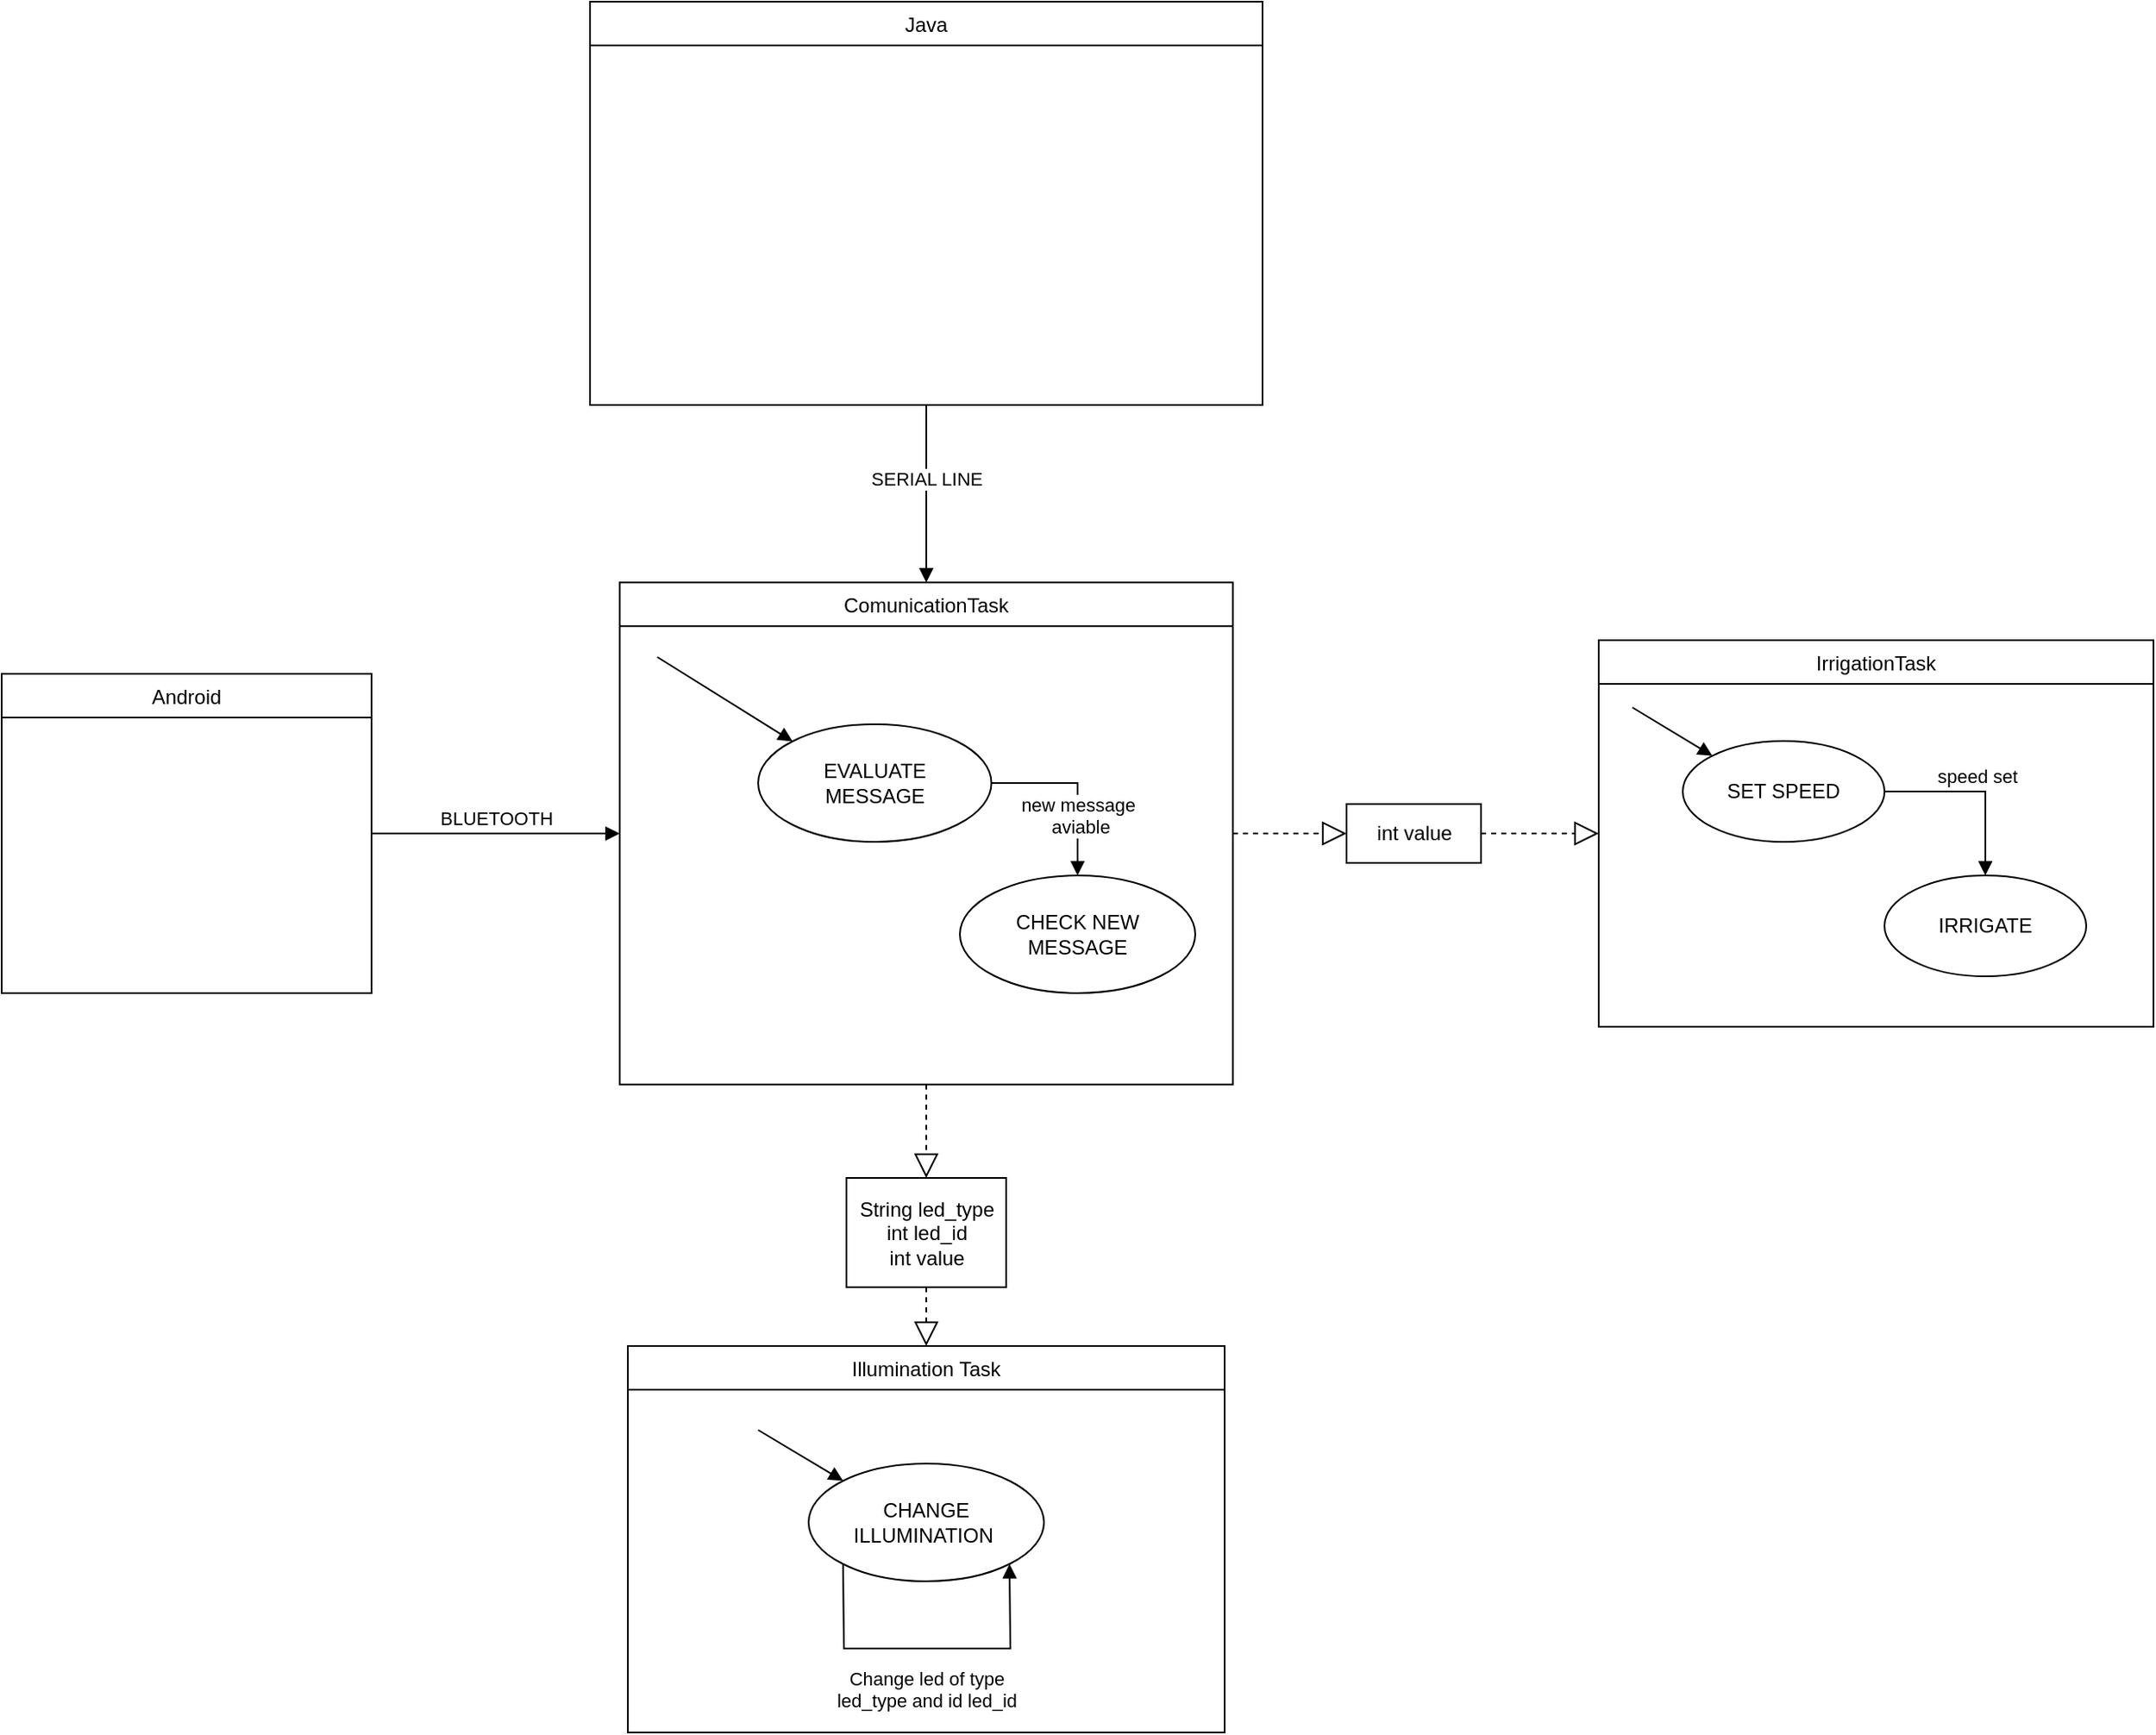 <mxfile version="20.0.3" type="device"><diagram id="joUdxPevFqIp-sAcL-EV" name="Page-1"><mxGraphModel dx="1571" dy="1562" grid="1" gridSize="10" guides="1" tooltips="1" connect="1" arrows="1" fold="1" page="1" pageScale="1" pageWidth="827" pageHeight="1169" math="0" shadow="0"><root><mxCell id="0"/><mxCell id="1" parent="0"/><mxCell id="IvmoE2iDELgyJm7DT5p0-1" value="Java" style="swimlane;fontStyle=0;childLayout=stackLayout;horizontal=1;startSize=26;fillColor=none;horizontalStack=0;resizeParent=1;resizeParentMax=0;resizeLast=0;collapsible=1;marginBottom=0;" parent="1" vertex="1"><mxGeometry x="-40" y="-100" width="400" height="240" as="geometry"/></mxCell><mxCell id="IvmoE2iDELgyJm7DT5p0-7" value="IrrigationTask" style="swimlane;fontStyle=0;childLayout=stackLayout;horizontal=1;startSize=26;fillColor=none;horizontalStack=0;resizeParent=1;resizeParentMax=0;resizeLast=0;collapsible=1;marginBottom=0;" parent="1" vertex="1"><mxGeometry x="560" y="280" width="330" height="230" as="geometry"/></mxCell><mxCell id="IvmoE2iDELgyJm7DT5p0-15" value="Illumination Task" style="swimlane;fontStyle=0;childLayout=stackLayout;horizontal=1;startSize=26;fillColor=none;horizontalStack=0;resizeParent=1;resizeParentMax=0;resizeLast=0;collapsible=1;marginBottom=0;" parent="1" vertex="1"><mxGeometry x="-17.5" y="700" width="355" height="230" as="geometry"/></mxCell><mxCell id="IvmoE2iDELgyJm7DT5p0-21" value="BLUETOOTH" style="html=1;verticalAlign=bottom;endArrow=block;rounded=0;entryX=0;entryY=0.5;entryDx=0;entryDy=0;exitX=1;exitY=0.5;exitDx=0;exitDy=0;" parent="1" target="NhZpTXmG5CF4ZKcqlqdX-5" edge="1" source="NhZpTXmG5CF4ZKcqlqdX-1"><mxGeometry width="80" relative="1" as="geometry"><mxPoint x="120" y="330" as="sourcePoint"/><mxPoint x="90" y="485" as="targetPoint"/><mxPoint as="offset"/></mxGeometry></mxCell><mxCell id="NhZpTXmG5CF4ZKcqlqdX-1" value="Android" style="swimlane;fontStyle=0;childLayout=stackLayout;horizontal=1;startSize=26;fillColor=none;horizontalStack=0;resizeParent=1;resizeParentMax=0;resizeLast=0;collapsible=1;marginBottom=0;" vertex="1" parent="1"><mxGeometry x="-390" y="300.01" width="220" height="190" as="geometry"/></mxCell><mxCell id="NhZpTXmG5CF4ZKcqlqdX-5" value="ComunicationTask" style="swimlane;fontStyle=0;childLayout=stackLayout;horizontal=1;startSize=26;fillColor=none;horizontalStack=0;resizeParent=1;resizeParentMax=0;resizeLast=0;collapsible=1;marginBottom=0;" vertex="1" parent="1"><mxGeometry x="-22.34" y="245.63" width="364.69" height="298.75" as="geometry"/></mxCell><mxCell id="NhZpTXmG5CF4ZKcqlqdX-9" value="SERIAL LINE" style="html=1;verticalAlign=bottom;endArrow=block;rounded=0;exitX=0.5;exitY=1;exitDx=0;exitDy=0;entryX=0.5;entryY=0;entryDx=0;entryDy=0;" edge="1" parent="1" source="IvmoE2iDELgyJm7DT5p0-1" target="NhZpTXmG5CF4ZKcqlqdX-5"><mxGeometry width="80" relative="1" as="geometry"><mxPoint x="180" y="290" as="sourcePoint"/><mxPoint x="260" y="290" as="targetPoint"/></mxGeometry></mxCell><mxCell id="NhZpTXmG5CF4ZKcqlqdX-13" value="CHECK NEW &lt;br&gt;MESSAGE" style="ellipse;whiteSpace=wrap;html=1;fillColor=none;" vertex="1" parent="1"><mxGeometry x="180" y="420" width="140" height="70" as="geometry"/></mxCell><mxCell id="NhZpTXmG5CF4ZKcqlqdX-14" value="EVALUATE&lt;br&gt;MESSAGE" style="ellipse;whiteSpace=wrap;html=1;fillColor=none;" vertex="1" parent="1"><mxGeometry x="60" y="330" width="138.75" height="70" as="geometry"/></mxCell><mxCell id="NhZpTXmG5CF4ZKcqlqdX-18" value="new message&lt;br&gt;&amp;nbsp;aviable" style="html=1;verticalAlign=bottom;endArrow=block;rounded=0;exitX=1;exitY=0.5;exitDx=0;exitDy=0;entryX=0.5;entryY=0;entryDx=0;entryDy=0;" edge="1" parent="1" source="NhZpTXmG5CF4ZKcqlqdX-14" target="NhZpTXmG5CF4ZKcqlqdX-13"><mxGeometry x="0.624" width="80" relative="1" as="geometry"><mxPoint x="60" y="450" as="sourcePoint"/><mxPoint x="140" y="450" as="targetPoint"/><Array as="points"><mxPoint x="250" y="365"/></Array><mxPoint as="offset"/></mxGeometry></mxCell><mxCell id="NhZpTXmG5CF4ZKcqlqdX-19" value="" style="html=1;verticalAlign=bottom;endArrow=block;rounded=0;entryX=0;entryY=0;entryDx=0;entryDy=0;" edge="1" parent="1" target="NhZpTXmG5CF4ZKcqlqdX-14"><mxGeometry x="0.185" y="23" width="80" relative="1" as="geometry"><mxPoint y="290" as="sourcePoint"/><mxPoint x="140" y="430" as="targetPoint"/><mxPoint as="offset"/></mxGeometry></mxCell><mxCell id="NhZpTXmG5CF4ZKcqlqdX-21" value="int value" style="html=1;fillColor=none;" vertex="1" parent="1"><mxGeometry x="410" y="377.5" width="80" height="35" as="geometry"/></mxCell><mxCell id="NhZpTXmG5CF4ZKcqlqdX-22" value="" style="endArrow=block;dashed=1;endFill=0;endSize=12;html=1;rounded=0;exitX=1;exitY=0.5;exitDx=0;exitDy=0;entryX=0;entryY=0.5;entryDx=0;entryDy=0;" edge="1" parent="1" source="NhZpTXmG5CF4ZKcqlqdX-5" target="NhZpTXmG5CF4ZKcqlqdX-21"><mxGeometry width="160" relative="1" as="geometry"><mxPoint x="440" y="430" as="sourcePoint"/><mxPoint x="600" y="430" as="targetPoint"/></mxGeometry></mxCell><mxCell id="NhZpTXmG5CF4ZKcqlqdX-23" value="" style="endArrow=block;dashed=1;endFill=0;endSize=12;html=1;rounded=0;exitX=1;exitY=0.5;exitDx=0;exitDy=0;entryX=0;entryY=0.5;entryDx=0;entryDy=0;" edge="1" parent="1" source="NhZpTXmG5CF4ZKcqlqdX-21" target="IvmoE2iDELgyJm7DT5p0-7"><mxGeometry width="160" relative="1" as="geometry"><mxPoint x="440" y="430" as="sourcePoint"/><mxPoint x="540" y="395" as="targetPoint"/></mxGeometry></mxCell><mxCell id="NhZpTXmG5CF4ZKcqlqdX-24" value="" style="endArrow=block;dashed=1;endFill=0;endSize=12;html=1;rounded=0;exitX=0.5;exitY=1;exitDx=0;exitDy=0;entryX=0.5;entryY=0;entryDx=0;entryDy=0;" edge="1" parent="1" source="NhZpTXmG5CF4ZKcqlqdX-5" target="NhZpTXmG5CF4ZKcqlqdX-25"><mxGeometry width="160" relative="1" as="geometry"><mxPoint x="320" y="520" as="sourcePoint"/><mxPoint x="160" y="600" as="targetPoint"/></mxGeometry></mxCell><mxCell id="NhZpTXmG5CF4ZKcqlqdX-25" value="String led_type&lt;br&gt;int led_id&lt;br&gt;int value" style="html=1;fillColor=none;" vertex="1" parent="1"><mxGeometry x="112.51" y="600" width="94.99" height="65" as="geometry"/></mxCell><mxCell id="NhZpTXmG5CF4ZKcqlqdX-26" value="" style="endArrow=block;dashed=1;endFill=0;endSize=12;html=1;rounded=0;exitX=0.5;exitY=1;exitDx=0;exitDy=0;entryX=0.5;entryY=0;entryDx=0;entryDy=0;" edge="1" parent="1" source="NhZpTXmG5CF4ZKcqlqdX-25" target="IvmoE2iDELgyJm7DT5p0-15"><mxGeometry width="160" relative="1" as="geometry"><mxPoint x="140" y="652.5" as="sourcePoint"/><mxPoint x="160" y="690" as="targetPoint"/></mxGeometry></mxCell><mxCell id="NhZpTXmG5CF4ZKcqlqdX-27" value="CHANGE ILLUMINATION&amp;nbsp;" style="ellipse;whiteSpace=wrap;html=1;fillColor=none;" vertex="1" parent="1"><mxGeometry x="90" y="770" width="140" height="70" as="geometry"/></mxCell><mxCell id="NhZpTXmG5CF4ZKcqlqdX-28" value="" style="html=1;verticalAlign=bottom;endArrow=block;rounded=0;entryX=0;entryY=0;entryDx=0;entryDy=0;" edge="1" parent="1" target="NhZpTXmG5CF4ZKcqlqdX-27"><mxGeometry width="80" relative="1" as="geometry"><mxPoint x="60" y="750" as="sourcePoint"/><mxPoint x="290" y="780" as="targetPoint"/></mxGeometry></mxCell><mxCell id="NhZpTXmG5CF4ZKcqlqdX-29" value="Change led of type &lt;br&gt;led_type and id led_id" style="html=1;verticalAlign=bottom;endArrow=block;rounded=0;exitX=0;exitY=1;exitDx=0;exitDy=0;entryX=1;entryY=1;entryDx=0;entryDy=0;" edge="1" parent="1" source="NhZpTXmG5CF4ZKcqlqdX-27" target="NhZpTXmG5CF4ZKcqlqdX-27"><mxGeometry x="-0.005" y="-40" width="80" relative="1" as="geometry"><mxPoint x="210" y="860" as="sourcePoint"/><mxPoint x="290" y="860" as="targetPoint"/><Array as="points"><mxPoint x="111" y="880"/><mxPoint x="210" y="880"/></Array><mxPoint as="offset"/></mxGeometry></mxCell><mxCell id="NhZpTXmG5CF4ZKcqlqdX-30" value="SET SPEED" style="ellipse;whiteSpace=wrap;html=1;fillColor=none;" vertex="1" parent="1"><mxGeometry x="610" y="340" width="120" height="60" as="geometry"/></mxCell><mxCell id="NhZpTXmG5CF4ZKcqlqdX-31" value="IRRIGATE" style="ellipse;whiteSpace=wrap;html=1;fillColor=none;" vertex="1" parent="1"><mxGeometry x="730" y="420" width="120" height="60" as="geometry"/></mxCell><mxCell id="NhZpTXmG5CF4ZKcqlqdX-32" value="" style="html=1;verticalAlign=bottom;endArrow=block;rounded=0;entryX=0;entryY=0;entryDx=0;entryDy=0;" edge="1" parent="1" target="NhZpTXmG5CF4ZKcqlqdX-30"><mxGeometry x="0.968" y="45" width="80" relative="1" as="geometry"><mxPoint x="580" y="320" as="sourcePoint"/><mxPoint x="870" y="460" as="targetPoint"/><mxPoint as="offset"/></mxGeometry></mxCell><mxCell id="NhZpTXmG5CF4ZKcqlqdX-33" value="speed set" style="html=1;verticalAlign=bottom;endArrow=block;rounded=0;exitX=1;exitY=0.5;exitDx=0;exitDy=0;entryX=0.5;entryY=0;entryDx=0;entryDy=0;" edge="1" parent="1" source="NhZpTXmG5CF4ZKcqlqdX-30" target="NhZpTXmG5CF4ZKcqlqdX-31"><mxGeometry width="80" relative="1" as="geometry"><mxPoint x="790" y="460" as="sourcePoint"/><mxPoint x="870" y="460" as="targetPoint"/><Array as="points"><mxPoint x="790" y="370"/></Array></mxGeometry></mxCell></root></mxGraphModel></diagram></mxfile>